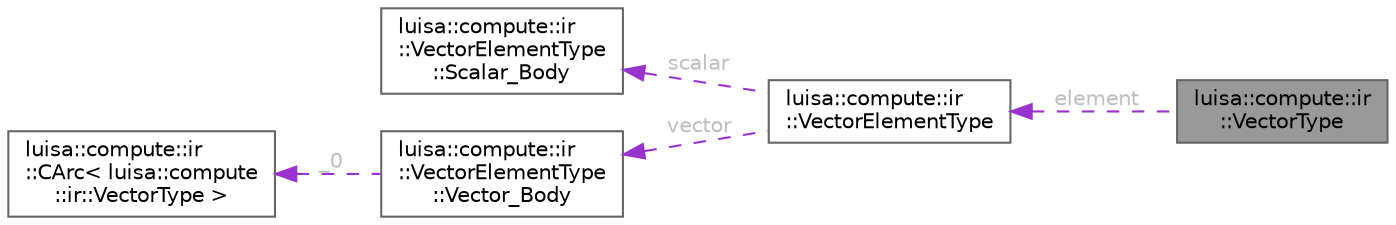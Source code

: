 digraph "luisa::compute::ir::VectorType"
{
 // LATEX_PDF_SIZE
  bgcolor="transparent";
  edge [fontname=Helvetica,fontsize=10,labelfontname=Helvetica,labelfontsize=10];
  node [fontname=Helvetica,fontsize=10,shape=box,height=0.2,width=0.4];
  rankdir="LR";
  Node1 [id="Node000001",label="luisa::compute::ir\l::VectorType",height=0.2,width=0.4,color="gray40", fillcolor="grey60", style="filled", fontcolor="black",tooltip=" "];
  Node2 -> Node1 [id="edge1_Node000001_Node000002",dir="back",color="darkorchid3",style="dashed",tooltip=" ",label=" element",fontcolor="grey" ];
  Node2 [id="Node000002",label="luisa::compute::ir\l::VectorElementType",height=0.2,width=0.4,color="gray40", fillcolor="white", style="filled",URL="$structluisa_1_1compute_1_1ir_1_1_vector_element_type.html",tooltip=" "];
  Node3 -> Node2 [id="edge2_Node000002_Node000003",dir="back",color="darkorchid3",style="dashed",tooltip=" ",label=" scalar",fontcolor="grey" ];
  Node3 [id="Node000003",label="luisa::compute::ir\l::VectorElementType\l::Scalar_Body",height=0.2,width=0.4,color="gray40", fillcolor="white", style="filled",URL="$structluisa_1_1compute_1_1ir_1_1_vector_element_type_1_1_scalar___body.html",tooltip=" "];
  Node4 -> Node2 [id="edge3_Node000002_Node000004",dir="back",color="darkorchid3",style="dashed",tooltip=" ",label=" vector",fontcolor="grey" ];
  Node4 [id="Node000004",label="luisa::compute::ir\l::VectorElementType\l::Vector_Body",height=0.2,width=0.4,color="gray40", fillcolor="white", style="filled",URL="$structluisa_1_1compute_1_1ir_1_1_vector_element_type_1_1_vector___body.html",tooltip=" "];
  Node5 -> Node4 [id="edge4_Node000004_Node000005",dir="back",color="darkorchid3",style="dashed",tooltip=" ",label=" _0",fontcolor="grey" ];
  Node5 [id="Node000005",label="luisa::compute::ir\l::CArc\< luisa::compute\l::ir::VectorType \>",height=0.2,width=0.4,color="gray40", fillcolor="white", style="filled",URL="$structluisa_1_1compute_1_1ir_1_1_c_arc.html",tooltip=" "];
}
